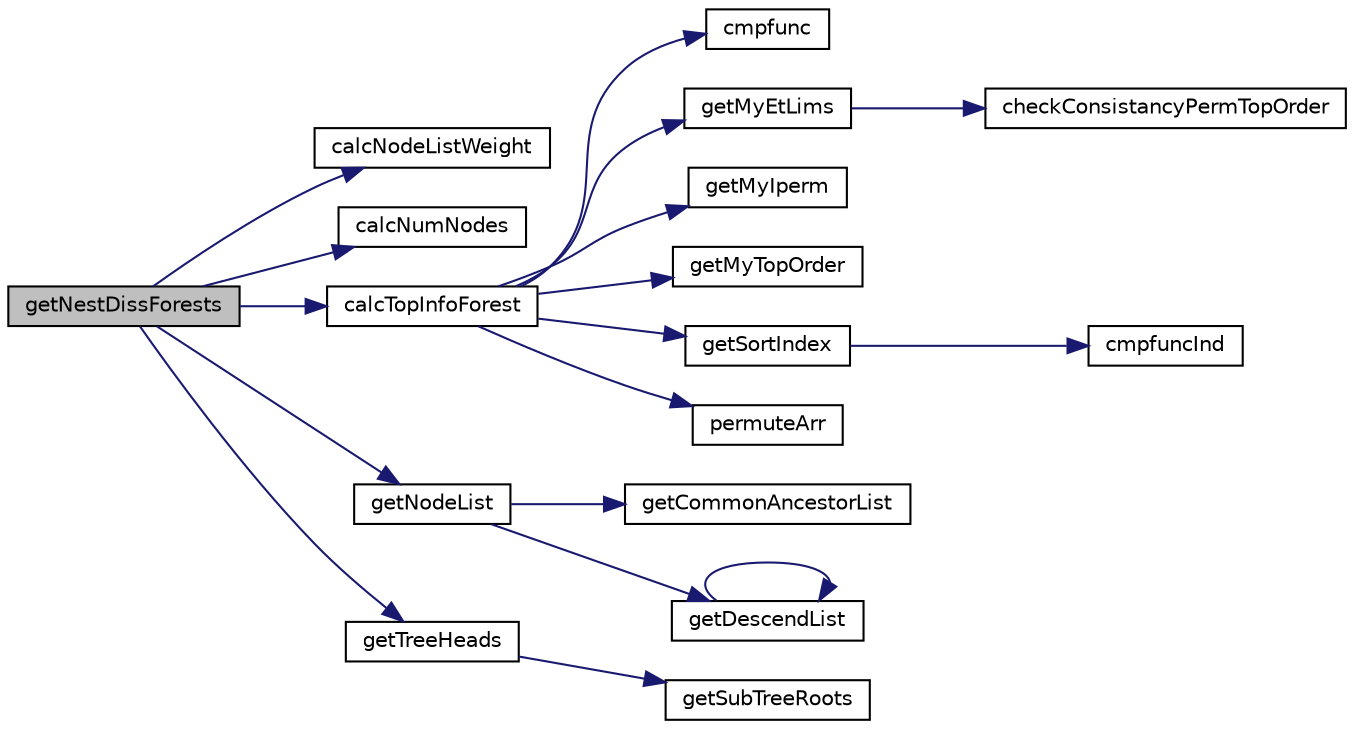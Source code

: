 digraph "getNestDissForests"
{
 // LATEX_PDF_SIZE
  edge [fontname="Helvetica",fontsize="10",labelfontname="Helvetica",labelfontsize="10"];
  node [fontname="Helvetica",fontsize="10",shape=record];
  rankdir="LR";
  Node1 [label="getNestDissForests",height=0.2,width=0.4,color="black", fillcolor="grey75", style="filled", fontcolor="black",tooltip=" "];
  Node1 -> Node2 [color="midnightblue",fontsize="10",style="solid",fontname="Helvetica"];
  Node2 [label="calcNodeListWeight",height=0.2,width=0.4,color="black", fillcolor="white", style="filled",URL="$supernodalForest_8c.html#a1ea31ad90bab2a1e70c4fda1f57494e7",tooltip=" "];
  Node1 -> Node3 [color="midnightblue",fontsize="10",style="solid",fontname="Helvetica"];
  Node3 [label="calcNumNodes",height=0.2,width=0.4,color="black", fillcolor="white", style="filled",URL="$superlu__defs_8h.html#aa4ba2216ab4a97087a8e5911df7db84d",tooltip=" "];
  Node1 -> Node4 [color="midnightblue",fontsize="10",style="solid",fontname="Helvetica"];
  Node4 [label="calcTopInfoForest",height=0.2,width=0.4,color="black", fillcolor="white", style="filled",URL="$supernodalForest_8c.html#a6b1f8b3aff57a2252803334c72159846",tooltip=" "];
  Node4 -> Node5 [color="midnightblue",fontsize="10",style="solid",fontname="Helvetica"];
  Node5 [label="cmpfunc",height=0.2,width=0.4,color="black", fillcolor="white", style="filled",URL="$supernodalForest_8c.html#ac4b64efac6b92ff63774c58b92d0fdb5",tooltip=" "];
  Node4 -> Node6 [color="midnightblue",fontsize="10",style="solid",fontname="Helvetica"];
  Node6 [label="getMyEtLims",height=0.2,width=0.4,color="black", fillcolor="white", style="filled",URL="$superlu__defs_8h.html#adf47c7cf29437f3fbaa0a2cb0b45acf9",tooltip=" "];
  Node6 -> Node7 [color="midnightblue",fontsize="10",style="solid",fontname="Helvetica"];
  Node7 [label="checkConsistancyPermTopOrder",height=0.2,width=0.4,color="black", fillcolor="white", style="filled",URL="$supernodal__etree_8c.html#ade69581976f1eea5de07dbab3bcd2053",tooltip=" "];
  Node4 -> Node8 [color="midnightblue",fontsize="10",style="solid",fontname="Helvetica"];
  Node8 [label="getMyIperm",height=0.2,width=0.4,color="black", fillcolor="white", style="filled",URL="$superlu__defs_8h.html#a9d521c41ca56c5eb424db001c32bef6d",tooltip=" "];
  Node4 -> Node9 [color="midnightblue",fontsize="10",style="solid",fontname="Helvetica"];
  Node9 [label="getMyTopOrder",height=0.2,width=0.4,color="black", fillcolor="white", style="filled",URL="$superlu__defs_8h.html#a4fc96feae0de46df0526b06f3a23e4ff",tooltip=" "];
  Node4 -> Node10 [color="midnightblue",fontsize="10",style="solid",fontname="Helvetica"];
  Node10 [label="getSortIndex",height=0.2,width=0.4,color="black", fillcolor="white", style="filled",URL="$supernodalForest_8c.html#afcadf01d74998cfcf4581a808dd26438",tooltip=" "];
  Node10 -> Node11 [color="midnightblue",fontsize="10",style="solid",fontname="Helvetica"];
  Node11 [label="cmpfuncInd",height=0.2,width=0.4,color="black", fillcolor="white", style="filled",URL="$supernodalForest_8c.html#aa72995b238cb90540ce9f47b2af1cbe5",tooltip=" "];
  Node4 -> Node12 [color="midnightblue",fontsize="10",style="solid",fontname="Helvetica"];
  Node12 [label="permuteArr",height=0.2,width=0.4,color="black", fillcolor="white", style="filled",URL="$supernodalForest_8c.html#a7f92a196f056df03d3e7b7dfafa825a6",tooltip=" "];
  Node1 -> Node13 [color="midnightblue",fontsize="10",style="solid",fontname="Helvetica"];
  Node13 [label="getNodeList",height=0.2,width=0.4,color="black", fillcolor="white", style="filled",URL="$superlu__defs_8h.html#af9e217f1d60eaf84d2e1cc95e2e9b97e",tooltip=" "];
  Node13 -> Node14 [color="midnightblue",fontsize="10",style="solid",fontname="Helvetica"];
  Node14 [label="getCommonAncestorList",height=0.2,width=0.4,color="black", fillcolor="white", style="filled",URL="$supernodal__etree_8c.html#a4b12f7cc190783254bea86e208bd96d9",tooltip=" "];
  Node13 -> Node15 [color="midnightblue",fontsize="10",style="solid",fontname="Helvetica"];
  Node15 [label="getDescendList",height=0.2,width=0.4,color="black", fillcolor="white", style="filled",URL="$supernodal__etree_8c.html#a1ab6ada3b7819ef6bf66c64fc107c1dc",tooltip=" "];
  Node15 -> Node15 [color="midnightblue",fontsize="10",style="solid",fontname="Helvetica"];
  Node1 -> Node16 [color="midnightblue",fontsize="10",style="solid",fontname="Helvetica"];
  Node16 [label="getTreeHeads",height=0.2,width=0.4,color="black", fillcolor="white", style="filled",URL="$superlu__defs_8h.html#af09443942a84914734ee140886766db6",tooltip=" "];
  Node16 -> Node17 [color="midnightblue",fontsize="10",style="solid",fontname="Helvetica"];
  Node17 [label="getSubTreeRoots",height=0.2,width=0.4,color="black", fillcolor="white", style="filled",URL="$supernodal__etree_8c.html#a0cdcec6d1fb13a6150d955e8df97b515",tooltip=" "];
}
